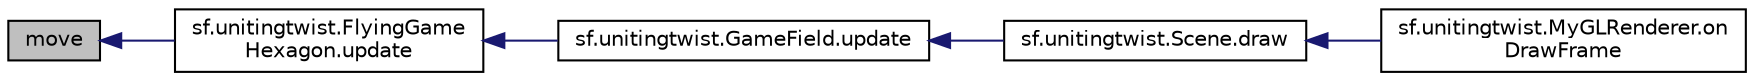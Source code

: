 digraph "move"
{
  edge [fontname="Helvetica",fontsize="10",labelfontname="Helvetica",labelfontsize="10"];
  node [fontname="Helvetica",fontsize="10",shape=record];
  rankdir="LR";
  Node32 [label="move",height=0.2,width=0.4,color="black", fillcolor="grey75", style="filled", fontcolor="black"];
  Node32 -> Node33 [dir="back",color="midnightblue",fontsize="10",style="solid"];
  Node33 [label="sf.unitingtwist.FlyingGame\lHexagon.update",height=0.2,width=0.4,color="black", fillcolor="white", style="filled",URL="$classsf_1_1unitingtwist_1_1_flying_game_hexagon.html#af039112e754af58b85dd83f6e5b45116"];
  Node33 -> Node34 [dir="back",color="midnightblue",fontsize="10",style="solid"];
  Node34 [label="sf.unitingtwist.GameField.update",height=0.2,width=0.4,color="black", fillcolor="white", style="filled",URL="$classsf_1_1unitingtwist_1_1_game_field.html#af039112e754af58b85dd83f6e5b45116"];
  Node34 -> Node35 [dir="back",color="midnightblue",fontsize="10",style="solid"];
  Node35 [label="sf.unitingtwist.Scene.draw",height=0.2,width=0.4,color="black", fillcolor="white", style="filled",URL="$classsf_1_1unitingtwist_1_1_scene.html#ace8a0d2a4e41b6d83897d48fd91a7ab3"];
  Node35 -> Node36 [dir="back",color="midnightblue",fontsize="10",style="solid"];
  Node36 [label="sf.unitingtwist.MyGLRenderer.on\lDrawFrame",height=0.2,width=0.4,color="black", fillcolor="white", style="filled",URL="$classsf_1_1unitingtwist_1_1_my_g_l_renderer.html#aba4bf3428902adb204d17703e7afcbc9"];
}
